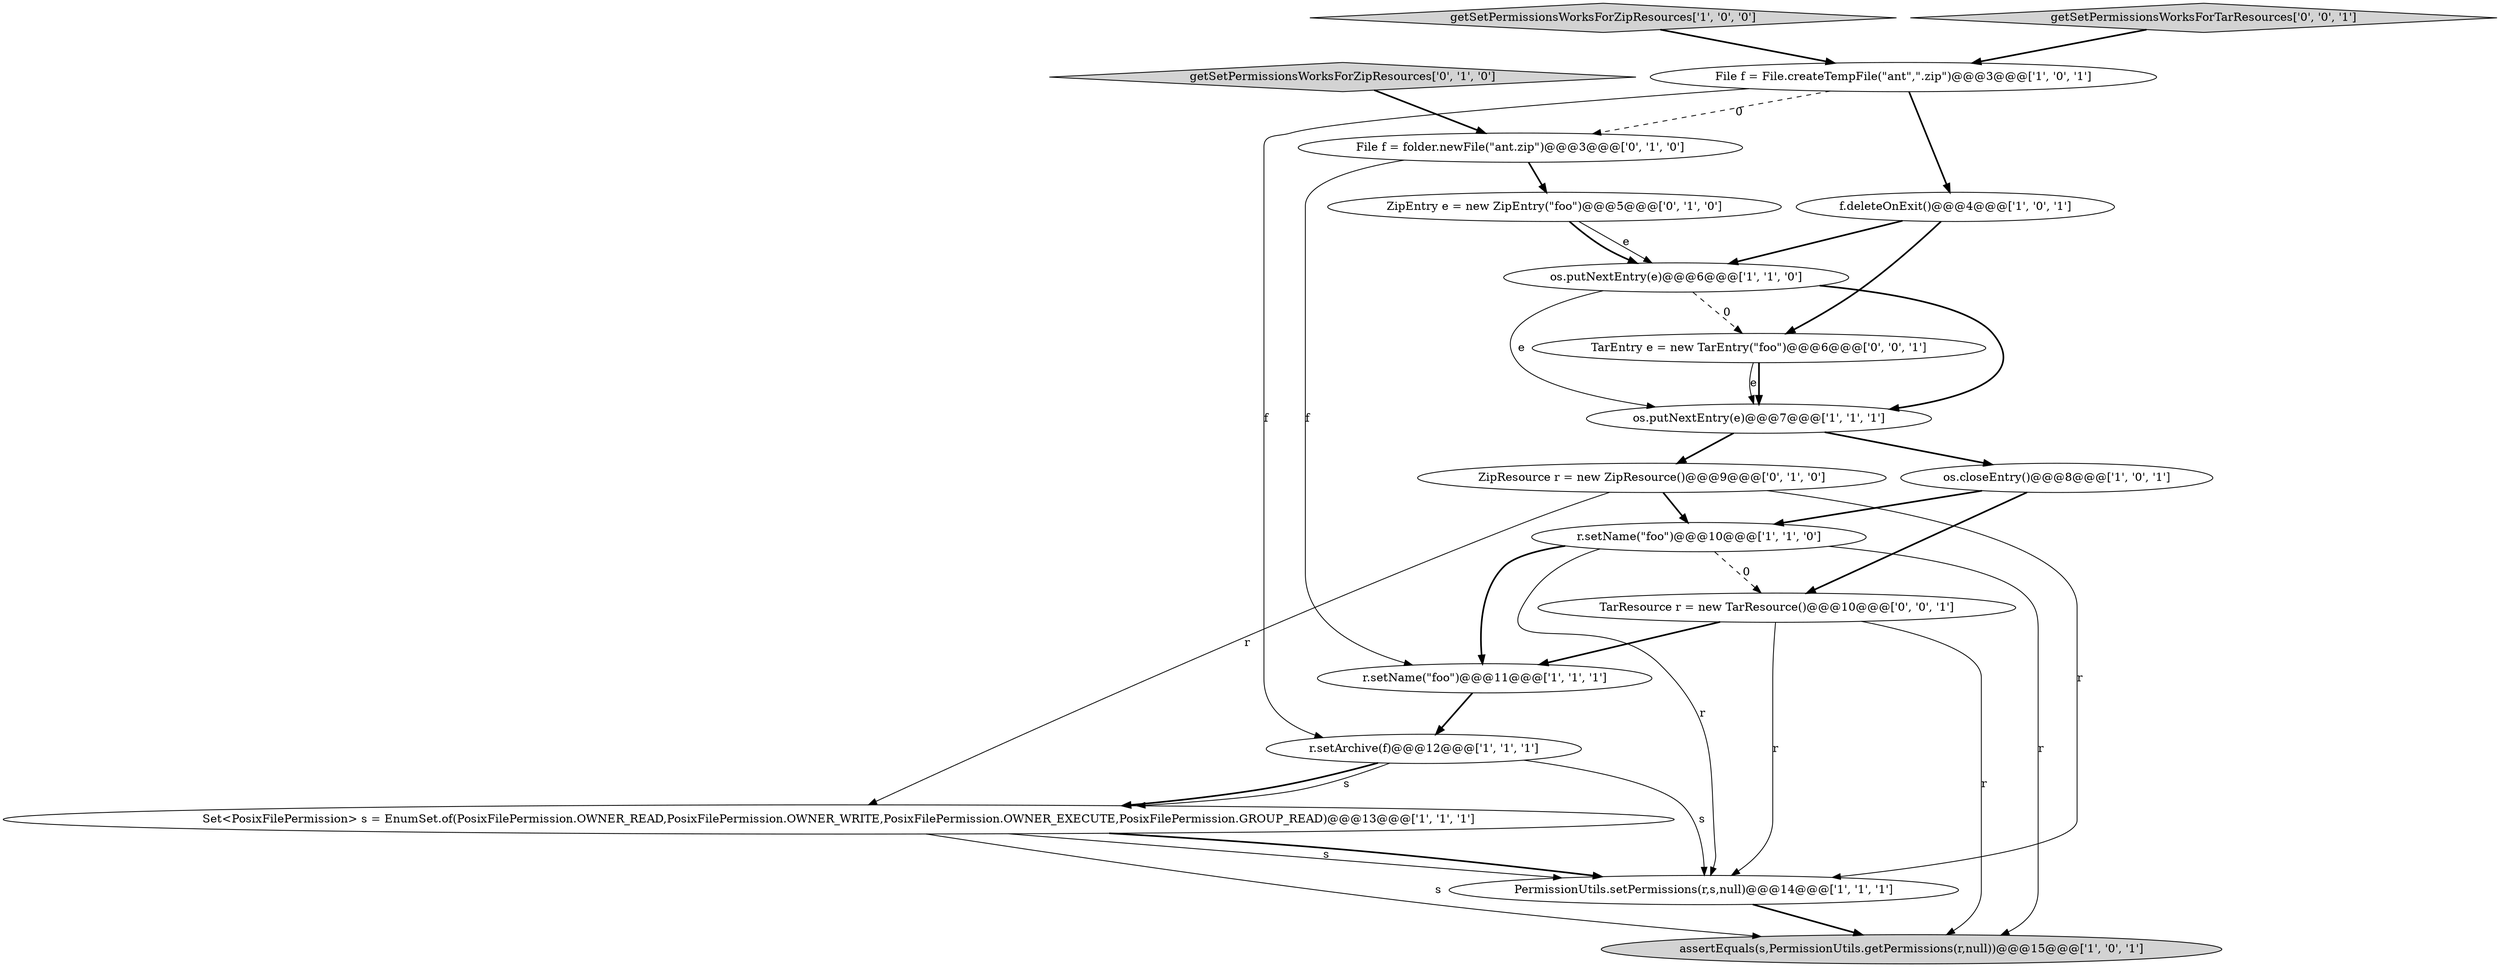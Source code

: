 digraph {
6 [style = filled, label = "getSetPermissionsWorksForZipResources['1', '0', '0']", fillcolor = lightgray, shape = diamond image = "AAA0AAABBB1BBB"];
11 [style = filled, label = "r.setName(\"foo\")@@@11@@@['1', '1', '1']", fillcolor = white, shape = ellipse image = "AAA0AAABBB1BBB"];
15 [style = filled, label = "ZipResource r = new ZipResource()@@@9@@@['0', '1', '0']", fillcolor = white, shape = ellipse image = "AAA0AAABBB2BBB"];
10 [style = filled, label = "Set<PosixFilePermission> s = EnumSet.of(PosixFilePermission.OWNER_READ,PosixFilePermission.OWNER_WRITE,PosixFilePermission.OWNER_EXECUTE,PosixFilePermission.GROUP_READ)@@@13@@@['1', '1', '1']", fillcolor = white, shape = ellipse image = "AAA0AAABBB1BBB"];
8 [style = filled, label = "os.putNextEntry(e)@@@6@@@['1', '1', '0']", fillcolor = white, shape = ellipse image = "AAA0AAABBB1BBB"];
1 [style = filled, label = "File f = File.createTempFile(\"ant\",\".zip\")@@@3@@@['1', '0', '1']", fillcolor = white, shape = ellipse image = "AAA0AAABBB1BBB"];
0 [style = filled, label = "f.deleteOnExit()@@@4@@@['1', '0', '1']", fillcolor = white, shape = ellipse image = "AAA0AAABBB1BBB"];
4 [style = filled, label = "r.setName(\"foo\")@@@10@@@['1', '1', '0']", fillcolor = white, shape = ellipse image = "AAA0AAABBB1BBB"];
9 [style = filled, label = "os.closeEntry()@@@8@@@['1', '0', '1']", fillcolor = white, shape = ellipse image = "AAA0AAABBB1BBB"];
12 [style = filled, label = "File f = folder.newFile(\"ant.zip\")@@@3@@@['0', '1', '0']", fillcolor = white, shape = ellipse image = "AAA1AAABBB2BBB"];
13 [style = filled, label = "getSetPermissionsWorksForZipResources['0', '1', '0']", fillcolor = lightgray, shape = diamond image = "AAA0AAABBB2BBB"];
7 [style = filled, label = "PermissionUtils.setPermissions(r,s,null)@@@14@@@['1', '1', '1']", fillcolor = white, shape = ellipse image = "AAA0AAABBB1BBB"];
16 [style = filled, label = "TarResource r = new TarResource()@@@10@@@['0', '0', '1']", fillcolor = white, shape = ellipse image = "AAA0AAABBB3BBB"];
18 [style = filled, label = "getSetPermissionsWorksForTarResources['0', '0', '1']", fillcolor = lightgray, shape = diamond image = "AAA0AAABBB3BBB"];
2 [style = filled, label = "os.putNextEntry(e)@@@7@@@['1', '1', '1']", fillcolor = white, shape = ellipse image = "AAA0AAABBB1BBB"];
5 [style = filled, label = "assertEquals(s,PermissionUtils.getPermissions(r,null))@@@15@@@['1', '0', '1']", fillcolor = lightgray, shape = ellipse image = "AAA0AAABBB1BBB"];
14 [style = filled, label = "ZipEntry e = new ZipEntry(\"foo\")@@@5@@@['0', '1', '0']", fillcolor = white, shape = ellipse image = "AAA0AAABBB2BBB"];
3 [style = filled, label = "r.setArchive(f)@@@12@@@['1', '1', '1']", fillcolor = white, shape = ellipse image = "AAA0AAABBB1BBB"];
17 [style = filled, label = "TarEntry e = new TarEntry(\"foo\")@@@6@@@['0', '0', '1']", fillcolor = white, shape = ellipse image = "AAA0AAABBB3BBB"];
11->3 [style = bold, label=""];
3->10 [style = bold, label=""];
15->10 [style = solid, label="r"];
4->5 [style = solid, label="r"];
9->4 [style = bold, label=""];
10->5 [style = solid, label="s"];
3->7 [style = solid, label="s"];
10->7 [style = solid, label="s"];
12->14 [style = bold, label=""];
16->5 [style = solid, label="r"];
9->16 [style = bold, label=""];
4->11 [style = bold, label=""];
15->4 [style = bold, label=""];
4->16 [style = dashed, label="0"];
14->8 [style = solid, label="e"];
0->8 [style = bold, label=""];
3->10 [style = solid, label="s"];
2->9 [style = bold, label=""];
10->7 [style = bold, label=""];
13->12 [style = bold, label=""];
8->2 [style = bold, label=""];
16->7 [style = solid, label="r"];
4->7 [style = solid, label="r"];
12->11 [style = solid, label="f"];
17->2 [style = solid, label="e"];
15->7 [style = solid, label="r"];
14->8 [style = bold, label=""];
0->17 [style = bold, label=""];
1->12 [style = dashed, label="0"];
7->5 [style = bold, label=""];
1->3 [style = solid, label="f"];
18->1 [style = bold, label=""];
8->2 [style = solid, label="e"];
16->11 [style = bold, label=""];
6->1 [style = bold, label=""];
8->17 [style = dashed, label="0"];
2->15 [style = bold, label=""];
17->2 [style = bold, label=""];
1->0 [style = bold, label=""];
}
